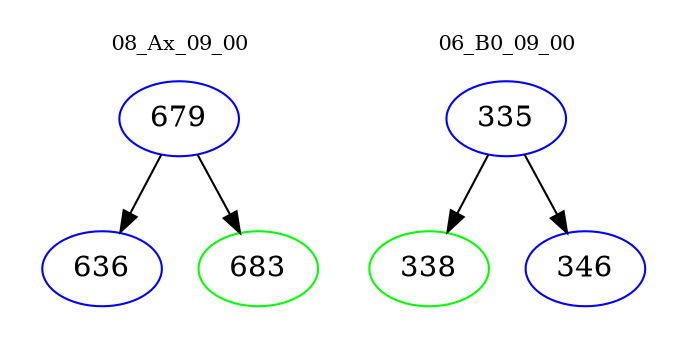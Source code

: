 digraph{
subgraph cluster_0 {
color = white
label = "08_Ax_09_00";
fontsize=10;
T0_679 [label="679", color="blue"]
T0_679 -> T0_636 [color="black"]
T0_636 [label="636", color="blue"]
T0_679 -> T0_683 [color="black"]
T0_683 [label="683", color="green"]
}
subgraph cluster_1 {
color = white
label = "06_B0_09_00";
fontsize=10;
T1_335 [label="335", color="blue"]
T1_335 -> T1_338 [color="black"]
T1_338 [label="338", color="green"]
T1_335 -> T1_346 [color="black"]
T1_346 [label="346", color="blue"]
}
}
